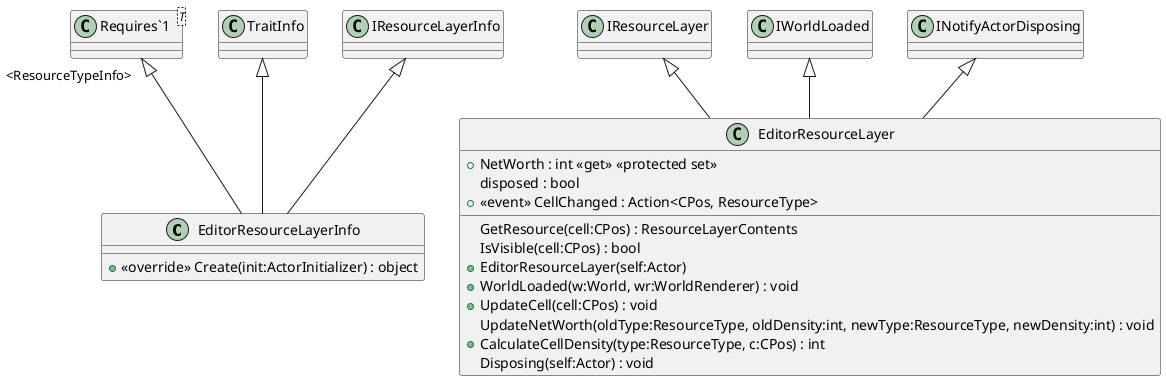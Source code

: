 @startuml
class EditorResourceLayerInfo {
    + <<override>> Create(init:ActorInitializer) : object
}
class EditorResourceLayer {
    + NetWorth : int <<get>> <<protected set>>
    disposed : bool
    +  <<event>> CellChanged : Action<CPos, ResourceType> 
    GetResource(cell:CPos) : ResourceLayerContents
    IsVisible(cell:CPos) : bool
    + EditorResourceLayer(self:Actor)
    + WorldLoaded(w:World, wr:WorldRenderer) : void
    + UpdateCell(cell:CPos) : void
    UpdateNetWorth(oldType:ResourceType, oldDensity:int, newType:ResourceType, newDensity:int) : void
    + CalculateCellDensity(type:ResourceType, c:CPos) : int
    Disposing(self:Actor) : void
}
class "Requires`1"<T> {
}
TraitInfo <|-- EditorResourceLayerInfo
IResourceLayerInfo <|-- EditorResourceLayerInfo
"Requires`1" "<ResourceTypeInfo>" <|-- EditorResourceLayerInfo
IResourceLayer <|-- EditorResourceLayer
IWorldLoaded <|-- EditorResourceLayer
INotifyActorDisposing <|-- EditorResourceLayer
@enduml
